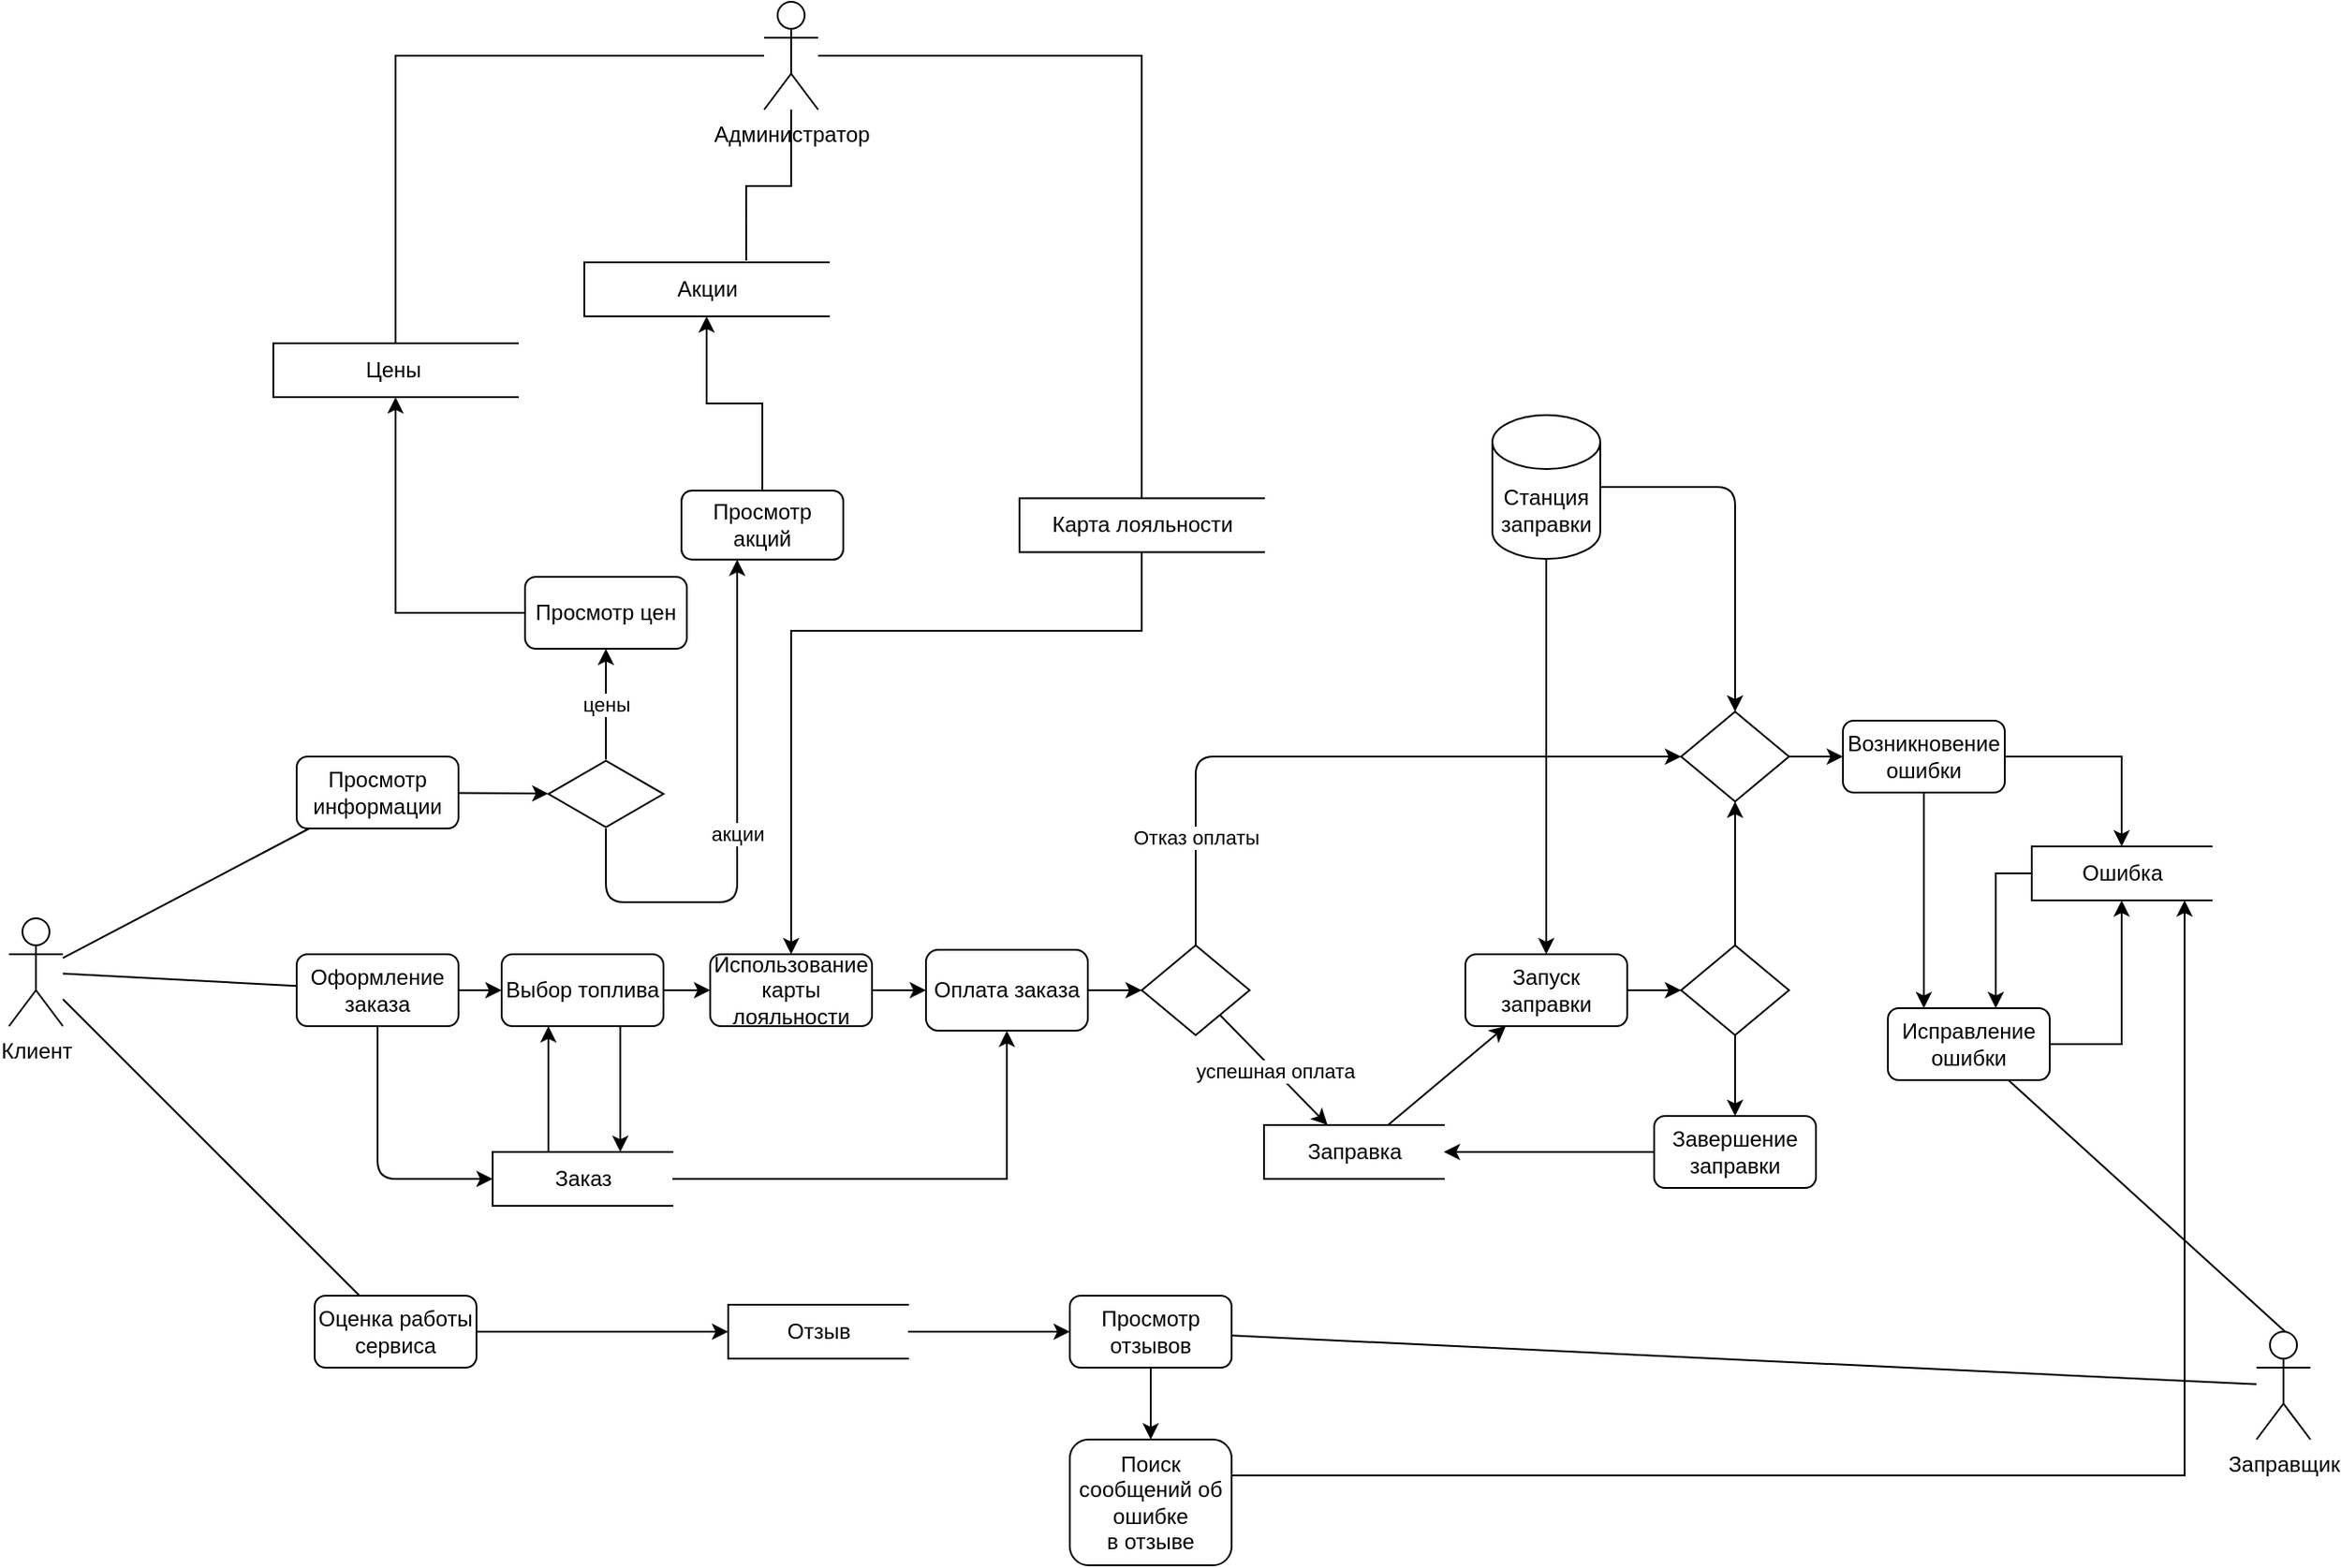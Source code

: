 <mxfile version="13.9.9" type="device"><diagram id="5GEMUtOIH0vdJ1ngVMHI" name="Страница 1"><mxGraphModel dx="852" dy="1664" grid="1" gridSize="10" guides="1" tooltips="1" connect="1" arrows="1" fold="1" page="1" pageScale="1" pageWidth="827" pageHeight="1169" math="0" shadow="0"><root><mxCell id="0"/><mxCell id="1" parent="0"/><mxCell id="qXA2Iq4RMXD0maplFMya-1" value="Клиент" style="shape=umlActor;verticalLabelPosition=bottom;verticalAlign=top;html=1;outlineConnect=0;rounded=1;" parent="1" vertex="1"><mxGeometry x="40" y="200" width="30" height="60" as="geometry"/></mxCell><mxCell id="qXA2Iq4RMXD0maplFMya-2" value="Просмотр информации" style="whiteSpace=wrap;html=1;rounded=1;" parent="1" vertex="1"><mxGeometry x="200" y="110" width="90" height="40" as="geometry"/></mxCell><mxCell id="YH_Gy40x2l6gPjEG8Hgx-11" style="edgeStyle=none;orthogonalLoop=1;jettySize=auto;html=1;" parent="1" source="qXA2Iq4RMXD0maplFMya-3" target="YH_Gy40x2l6gPjEG8Hgx-9" edge="1"><mxGeometry relative="1" as="geometry"/></mxCell><mxCell id="qXA2Iq4RMXD0maplFMya-3" value="Оценка работы сервиса" style="whiteSpace=wrap;html=1;rounded=1;" parent="1" vertex="1"><mxGeometry x="210" y="410" width="90" height="40" as="geometry"/></mxCell><mxCell id="YH_Gy40x2l6gPjEG8Hgx-16" style="edgeStyle=orthogonalEdgeStyle;orthogonalLoop=1;jettySize=auto;html=1;" parent="1" source="qXA2Iq4RMXD0maplFMya-5" target="YH_Gy40x2l6gPjEG8Hgx-15" edge="1"><mxGeometry relative="1" as="geometry"><Array as="points"><mxPoint x="245" y="345"/></Array></mxGeometry></mxCell><mxCell id="qXA2Iq4RMXD0maplFMya-5" value="Оформление заказа" style="whiteSpace=wrap;html=1;rounded=1;" parent="1" vertex="1"><mxGeometry x="200" y="220" width="90" height="40" as="geometry"/></mxCell><mxCell id="qXA2Iq4RMXD0maplFMya-8" value="" style="endArrow=none;html=1;endFill=0;" parent="1" source="qXA2Iq4RMXD0maplFMya-1" target="qXA2Iq4RMXD0maplFMya-2" edge="1"><mxGeometry width="50" height="50" relative="1" as="geometry"><mxPoint x="390" y="250" as="sourcePoint"/><mxPoint x="440" y="200" as="targetPoint"/></mxGeometry></mxCell><mxCell id="qXA2Iq4RMXD0maplFMya-9" value="" style="endArrow=none;html=1;endFill=0;" parent="1" source="qXA2Iq4RMXD0maplFMya-1" target="qXA2Iq4RMXD0maplFMya-5" edge="1"><mxGeometry width="50" height="50" relative="1" as="geometry"><mxPoint x="390" y="250" as="sourcePoint"/><mxPoint x="440" y="200" as="targetPoint"/></mxGeometry></mxCell><mxCell id="qXA2Iq4RMXD0maplFMya-10" value="" style="endArrow=none;html=1;endFill=0;" parent="1" source="qXA2Iq4RMXD0maplFMya-1" target="qXA2Iq4RMXD0maplFMya-3" edge="1"><mxGeometry width="50" height="50" relative="1" as="geometry"><mxPoint x="390" y="250" as="sourcePoint"/><mxPoint x="440" y="200" as="targetPoint"/></mxGeometry></mxCell><mxCell id="YH_Gy40x2l6gPjEG8Hgx-2" value="цены" style="edgeStyle=orthogonalEdgeStyle;orthogonalLoop=1;jettySize=auto;html=1;" parent="1" source="qXA2Iq4RMXD0maplFMya-11" target="qXA2Iq4RMXD0maplFMya-22" edge="1"><mxGeometry relative="1" as="geometry"><Array as="points"><mxPoint x="372" y="70"/></Array></mxGeometry></mxCell><mxCell id="qXA2Iq4RMXD0maplFMya-11" value="" style="html=1;whiteSpace=wrap;aspect=fixed;shape=isoRectangle;rounded=1;sketch=0;shadow=0;" parent="1" vertex="1"><mxGeometry x="340" y="111.6" width="64" height="38.4" as="geometry"/></mxCell><mxCell id="qXA2Iq4RMXD0maplFMya-18" value="" style="endArrow=classic;html=1;" parent="1" source="qXA2Iq4RMXD0maplFMya-2" target="qXA2Iq4RMXD0maplFMya-11" edge="1"><mxGeometry width="50" height="50" relative="1" as="geometry"><mxPoint x="380" y="250" as="sourcePoint"/><mxPoint x="340" y="130" as="targetPoint"/></mxGeometry></mxCell><mxCell id="YVFMrAMdtMY9H2s3KdJK-7" style="edgeStyle=orthogonalEdgeStyle;rounded=0;sketch=0;orthogonalLoop=1;jettySize=auto;html=1;shadow=0;endArrow=classic;endFill=1;" parent="1" source="qXA2Iq4RMXD0maplFMya-21" target="YVFMrAMdtMY9H2s3KdJK-6" edge="1"><mxGeometry relative="1" as="geometry"/></mxCell><mxCell id="qXA2Iq4RMXD0maplFMya-21" value="Просмотр акций" style="whiteSpace=wrap;html=1;rounded=1;" parent="1" vertex="1"><mxGeometry x="414" y="-38.0" width="90" height="38.4" as="geometry"/></mxCell><mxCell id="YVFMrAMdtMY9H2s3KdJK-4" style="edgeStyle=orthogonalEdgeStyle;rounded=0;sketch=0;orthogonalLoop=1;jettySize=auto;html=1;entryX=0.5;entryY=1;entryDx=0;entryDy=0;shadow=0;endArrow=classic;endFill=1;" parent="1" source="qXA2Iq4RMXD0maplFMya-22" target="YVFMrAMdtMY9H2s3KdJK-3" edge="1"><mxGeometry relative="1" as="geometry"/></mxCell><mxCell id="qXA2Iq4RMXD0maplFMya-22" value="Просмотр цен" style="whiteSpace=wrap;html=1;rounded=1;" parent="1" vertex="1"><mxGeometry x="327" y="10" width="90" height="40" as="geometry"/></mxCell><mxCell id="qXA2Iq4RMXD0maplFMya-23" value="акции" style="endArrow=classic;html=1;edgeStyle=orthogonalEdgeStyle;" parent="1" source="qXA2Iq4RMXD0maplFMya-11" target="qXA2Iq4RMXD0maplFMya-21" edge="1"><mxGeometry width="50" height="50" relative="1" as="geometry"><mxPoint x="380" y="260" as="sourcePoint"/><mxPoint x="430" y="210" as="targetPoint"/><Array as="points"><mxPoint x="372" y="191"/><mxPoint x="445" y="191"/></Array></mxGeometry></mxCell><mxCell id="YH_Gy40x2l6gPjEG8Hgx-20" value="успешная оплата" style="edgeStyle=none;orthogonalLoop=1;jettySize=auto;html=1;" parent="1" source="YH_Gy40x2l6gPjEG8Hgx-26" target="YH_Gy40x2l6gPjEG8Hgx-19" edge="1"><mxGeometry relative="1" as="geometry"/></mxCell><mxCell id="HxqpyIgsa3HWsWN44gle-8" style="edgeStyle=orthogonalEdgeStyle;orthogonalLoop=1;jettySize=auto;html=1;entryX=0;entryY=0.5;entryDx=0;entryDy=0;" parent="1" source="qXA2Iq4RMXD0maplFMya-26" target="YH_Gy40x2l6gPjEG8Hgx-26" edge="1"><mxGeometry relative="1" as="geometry"/></mxCell><mxCell id="qXA2Iq4RMXD0maplFMya-26" value="Оплата заказа" style="whiteSpace=wrap;html=1;rounded=1;" parent="1" vertex="1"><mxGeometry x="550" y="217.5" width="90" height="45" as="geometry"/></mxCell><mxCell id="qXA2Iq4RMXD0maplFMya-27" value="Использование карты лояльности" style="whiteSpace=wrap;html=1;rounded=1;" parent="1" vertex="1"><mxGeometry x="430" y="220" width="90" height="40" as="geometry"/></mxCell><mxCell id="YH_Gy40x2l6gPjEG8Hgx-18" style="edgeStyle=orthogonalEdgeStyle;orthogonalLoop=1;jettySize=auto;html=1;" parent="1" source="qXA2Iq4RMXD0maplFMya-28" target="YH_Gy40x2l6gPjEG8Hgx-15" edge="1"><mxGeometry relative="1" as="geometry"><Array as="points"><mxPoint x="380" y="300"/><mxPoint x="380" y="300"/></Array></mxGeometry></mxCell><mxCell id="qXA2Iq4RMXD0maplFMya-28" value="Выбор топлива" style="whiteSpace=wrap;html=1;rounded=1;" parent="1" vertex="1"><mxGeometry x="314" y="220" width="90" height="40" as="geometry"/></mxCell><mxCell id="qXA2Iq4RMXD0maplFMya-29" value="" style="endArrow=classic;html=1;" parent="1" source="qXA2Iq4RMXD0maplFMya-5" target="qXA2Iq4RMXD0maplFMya-28" edge="1"><mxGeometry width="50" height="50" relative="1" as="geometry"><mxPoint x="430" y="250" as="sourcePoint"/><mxPoint x="340" y="240" as="targetPoint"/><Array as="points"/></mxGeometry></mxCell><mxCell id="qXA2Iq4RMXD0maplFMya-30" value="" style="endArrow=classic;html=1;" parent="1" source="qXA2Iq4RMXD0maplFMya-28" target="qXA2Iq4RMXD0maplFMya-27" edge="1"><mxGeometry width="50" height="50" relative="1" as="geometry"><mxPoint x="430" y="250" as="sourcePoint"/><mxPoint x="480" y="200" as="targetPoint"/></mxGeometry></mxCell><mxCell id="qXA2Iq4RMXD0maplFMya-31" value="" style="endArrow=classic;html=1;" parent="1" source="qXA2Iq4RMXD0maplFMya-27" target="qXA2Iq4RMXD0maplFMya-26" edge="1"><mxGeometry width="50" height="50" relative="1" as="geometry"><mxPoint x="430" y="250" as="sourcePoint"/><mxPoint x="480" y="200" as="targetPoint"/></mxGeometry></mxCell><mxCell id="qXA2Iq4RMXD0maplFMya-32" value="Станция заправки" style="shape=cylinder3;whiteSpace=wrap;html=1;boundedLbl=1;backgroundOutline=1;size=15;rounded=1;" parent="1" vertex="1"><mxGeometry x="865" y="-80" width="60" height="80" as="geometry"/></mxCell><mxCell id="qXA2Iq4RMXD0maplFMya-56" style="orthogonalLoop=1;jettySize=auto;html=1;endArrow=none;endFill=0;exitX=0.75;exitY=0.1;exitDx=0;exitDy=0;exitPerimeter=0;" parent="1" source="qXA2Iq4RMXD0maplFMya-37" target="qXA2Iq4RMXD0maplFMya-55" edge="1"><mxGeometry relative="1" as="geometry"><mxPoint x="1099" y="380" as="targetPoint"/><mxPoint x="956.143" y="350" as="sourcePoint"/></mxGeometry></mxCell><mxCell id="qXA2Iq4RMXD0maplFMya-37" value="Заправщик" style="shape=umlActor;verticalLabelPosition=bottom;verticalAlign=top;html=1;outlineConnect=0;rounded=1;" parent="1" vertex="1"><mxGeometry x="1290" y="430" width="30" height="60" as="geometry"/></mxCell><mxCell id="aVIwMa8OTf0VbxXXUQ4o-15" style="edgeStyle=orthogonalEdgeStyle;rounded=1;orthogonalLoop=1;jettySize=auto;html=1;" parent="1" source="aVIwMa8OTf0VbxXXUQ4o-18" target="aVIwMa8OTf0VbxXXUQ4o-14" edge="1"><mxGeometry relative="1" as="geometry"><mxPoint x="970" y="240" as="sourcePoint"/><Array as="points"/></mxGeometry></mxCell><mxCell id="aVIwMa8OTf0VbxXXUQ4o-20" style="edgeStyle=orthogonalEdgeStyle;rounded=1;orthogonalLoop=1;jettySize=auto;html=1;" parent="1" source="qXA2Iq4RMXD0maplFMya-38" target="aVIwMa8OTf0VbxXXUQ4o-18" edge="1"><mxGeometry relative="1" as="geometry"/></mxCell><mxCell id="qXA2Iq4RMXD0maplFMya-38" value="Запуск заправки" style="whiteSpace=wrap;html=1;rounded=1;" parent="1" vertex="1"><mxGeometry x="850" y="220" width="90" height="40" as="geometry"/></mxCell><mxCell id="qXA2Iq4RMXD0maplFMya-41" value="" style="endArrow=classic;html=1;edgeStyle=orthogonalEdgeStyle;entryX=0.5;entryY=0;entryDx=0;entryDy=0;" parent="1" source="qXA2Iq4RMXD0maplFMya-32" target="qXA2Iq4RMXD0maplFMya-38" edge="1"><mxGeometry width="50" height="50" relative="1" as="geometry"><mxPoint x="850" y="10" as="sourcePoint"/><mxPoint x="789" y="220" as="targetPoint"/><Array as="points"/></mxGeometry></mxCell><mxCell id="aVIwMa8OTf0VbxXXUQ4o-1" style="edgeStyle=orthogonalEdgeStyle;rounded=0;orthogonalLoop=1;jettySize=auto;html=1;" parent="1" source="qXA2Iq4RMXD0maplFMya-43" target="YH_Gy40x2l6gPjEG8Hgx-25" edge="1"><mxGeometry relative="1" as="geometry"/></mxCell><mxCell id="qXA2Iq4RMXD0maplFMya-43" value="Возникновение ошибки" style="whiteSpace=wrap;html=1;rounded=1;" parent="1" vertex="1"><mxGeometry x="1060" y="90" width="90" height="40" as="geometry"/></mxCell><mxCell id="qXA2Iq4RMXD0maplFMya-45" value="" style="endArrow=classic;html=1;edgeStyle=orthogonalEdgeStyle;" parent="1" source="qXA2Iq4RMXD0maplFMya-32" target="aVIwMa8OTf0VbxXXUQ4o-14" edge="1"><mxGeometry width="50" height="50" relative="1" as="geometry"><mxPoint x="884" y="50" as="sourcePoint"/><mxPoint x="904" y="80" as="targetPoint"/></mxGeometry></mxCell><mxCell id="qXA2Iq4RMXD0maplFMya-49" value="" style="endArrow=classic;html=1;edgeStyle=orthogonalEdgeStyle;" parent="1" source="qXA2Iq4RMXD0maplFMya-43" target="qXA2Iq4RMXD0maplFMya-55" edge="1"><mxGeometry width="50" height="50" relative="1" as="geometry"><mxPoint x="869" y="160" as="sourcePoint"/><mxPoint x="1049" y="171.6" as="targetPoint"/><Array as="points"><mxPoint x="1105" y="220"/><mxPoint x="1105" y="220"/></Array></mxGeometry></mxCell><mxCell id="aVIwMa8OTf0VbxXXUQ4o-7" style="edgeStyle=orthogonalEdgeStyle;rounded=0;orthogonalLoop=1;jettySize=auto;html=1;" parent="1" source="qXA2Iq4RMXD0maplFMya-55" target="YH_Gy40x2l6gPjEG8Hgx-25" edge="1"><mxGeometry relative="1" as="geometry"><Array as="points"><mxPoint x="1215" y="270"/></Array></mxGeometry></mxCell><mxCell id="qXA2Iq4RMXD0maplFMya-55" value="Исправление ошибки" style="whiteSpace=wrap;html=1;rounded=1;" parent="1" vertex="1"><mxGeometry x="1085" y="250" width="90" height="40" as="geometry"/></mxCell><mxCell id="YH_Gy40x2l6gPjEG8Hgx-13" style="edgeStyle=none;orthogonalLoop=1;jettySize=auto;html=1;" parent="1" source="YH_Gy40x2l6gPjEG8Hgx-9" target="YH_Gy40x2l6gPjEG8Hgx-12" edge="1"><mxGeometry relative="1" as="geometry"/></mxCell><mxCell id="YH_Gy40x2l6gPjEG8Hgx-9" value="Отзыв" style="html=1;dashed=0;whitespace=wrap;shape=partialRectangle;right=0;rounded=1;" parent="1" vertex="1"><mxGeometry x="440" y="415" width="100" height="30" as="geometry"/></mxCell><mxCell id="aVIwMa8OTf0VbxXXUQ4o-5" style="edgeStyle=orthogonalEdgeStyle;rounded=0;orthogonalLoop=1;jettySize=auto;html=1;" parent="1" source="YH_Gy40x2l6gPjEG8Hgx-12" target="aVIwMa8OTf0VbxXXUQ4o-4" edge="1"><mxGeometry relative="1" as="geometry"/></mxCell><mxCell id="YH_Gy40x2l6gPjEG8Hgx-12" value="Просмотр отзывов" style="whiteSpace=wrap;html=1;rounded=1;" parent="1" vertex="1"><mxGeometry x="630" y="410" width="90" height="40" as="geometry"/></mxCell><mxCell id="YH_Gy40x2l6gPjEG8Hgx-14" style="orthogonalLoop=1;jettySize=auto;html=1;endArrow=none;endFill=0;" parent="1" source="qXA2Iq4RMXD0maplFMya-37" target="YH_Gy40x2l6gPjEG8Hgx-12" edge="1"><mxGeometry relative="1" as="geometry"><mxPoint x="830" y="370.909" as="sourcePoint"/><mxPoint x="750.714" y="270" as="targetPoint"/></mxGeometry></mxCell><mxCell id="YH_Gy40x2l6gPjEG8Hgx-17" style="edgeStyle=orthogonalEdgeStyle;orthogonalLoop=1;jettySize=auto;html=1;" parent="1" source="YH_Gy40x2l6gPjEG8Hgx-15" target="qXA2Iq4RMXD0maplFMya-28" edge="1"><mxGeometry relative="1" as="geometry"><Array as="points"><mxPoint x="340" y="300"/><mxPoint x="340" y="300"/></Array></mxGeometry></mxCell><mxCell id="aVIwMa8OTf0VbxXXUQ4o-11" style="edgeStyle=orthogonalEdgeStyle;rounded=0;orthogonalLoop=1;jettySize=auto;html=1;" parent="1" source="YH_Gy40x2l6gPjEG8Hgx-15" target="qXA2Iq4RMXD0maplFMya-26" edge="1"><mxGeometry relative="1" as="geometry"><Array as="points"><mxPoint x="595" y="345"/></Array></mxGeometry></mxCell><mxCell id="YH_Gy40x2l6gPjEG8Hgx-15" value="Заказ" style="html=1;dashed=0;whitespace=wrap;shape=partialRectangle;right=0;rounded=1;" parent="1" vertex="1"><mxGeometry x="309" y="330" width="100" height="30" as="geometry"/></mxCell><mxCell id="YH_Gy40x2l6gPjEG8Hgx-21" style="edgeStyle=none;orthogonalLoop=1;jettySize=auto;html=1;entryX=0.25;entryY=1;entryDx=0;entryDy=0;exitX=0.69;exitY=0;exitDx=0;exitDy=0;exitPerimeter=0;" parent="1" source="YH_Gy40x2l6gPjEG8Hgx-19" target="qXA2Iq4RMXD0maplFMya-38" edge="1"><mxGeometry relative="1" as="geometry"><mxPoint x="690" y="290" as="sourcePoint"/></mxGeometry></mxCell><mxCell id="YH_Gy40x2l6gPjEG8Hgx-19" value="Заправка" style="html=1;dashed=0;whitespace=wrap;shape=partialRectangle;right=0;rounded=1;" parent="1" vertex="1"><mxGeometry x="738" y="315" width="100" height="30" as="geometry"/></mxCell><mxCell id="aVIwMa8OTf0VbxXXUQ4o-2" style="edgeStyle=orthogonalEdgeStyle;rounded=0;orthogonalLoop=1;jettySize=auto;html=1;" parent="1" source="YH_Gy40x2l6gPjEG8Hgx-25" target="qXA2Iq4RMXD0maplFMya-55" edge="1"><mxGeometry relative="1" as="geometry"><Array as="points"><mxPoint x="1145" y="175"/></Array></mxGeometry></mxCell><mxCell id="YH_Gy40x2l6gPjEG8Hgx-25" value="Ошибка" style="html=1;dashed=0;whitespace=wrap;shape=partialRectangle;right=0;rounded=1;" parent="1" vertex="1"><mxGeometry x="1165" y="160" width="100" height="30" as="geometry"/></mxCell><mxCell id="HxqpyIgsa3HWsWN44gle-17" style="edgeStyle=orthogonalEdgeStyle;orthogonalLoop=1;jettySize=auto;html=1;" parent="1" source="YH_Gy40x2l6gPjEG8Hgx-26" target="aVIwMa8OTf0VbxXXUQ4o-14" edge="1"><mxGeometry relative="1" as="geometry"><Array as="points"><mxPoint x="700" y="110"/></Array></mxGeometry></mxCell><mxCell id="HxqpyIgsa3HWsWN44gle-18" value="Отказ оплаты" style="edgeLabel;html=1;align=center;verticalAlign=middle;resizable=0;points=[];" parent="HxqpyIgsa3HWsWN44gle-17" vertex="1" connectable="0"><mxGeometry x="-0.68" relative="1" as="geometry"><mxPoint as="offset"/></mxGeometry></mxCell><mxCell id="YH_Gy40x2l6gPjEG8Hgx-26" value="" style="shape=rhombus;html=1;dashed=0;whitespace=wrap;perimeter=rhombusPerimeter;rounded=0;" parent="1" vertex="1"><mxGeometry x="670" y="215" width="60" height="50" as="geometry"/></mxCell><mxCell id="HxqpyIgsa3HWsWN44gle-6" style="edgeStyle=orthogonalEdgeStyle;orthogonalLoop=1;jettySize=auto;html=1;exitX=0.5;exitY=1;exitDx=0;exitDy=0;" parent="1" source="qXA2Iq4RMXD0maplFMya-55" target="qXA2Iq4RMXD0maplFMya-55" edge="1"><mxGeometry relative="1" as="geometry"/></mxCell><mxCell id="aVIwMa8OTf0VbxXXUQ4o-6" style="edgeStyle=orthogonalEdgeStyle;rounded=0;orthogonalLoop=1;jettySize=auto;html=1;" parent="1" source="aVIwMa8OTf0VbxXXUQ4o-4" target="YH_Gy40x2l6gPjEG8Hgx-25" edge="1"><mxGeometry relative="1" as="geometry"><Array as="points"><mxPoint x="1250" y="510"/></Array></mxGeometry></mxCell><mxCell id="aVIwMa8OTf0VbxXXUQ4o-4" value="&lt;div&gt;Поиск сообщений об ошибке&lt;/div&gt;в отзыве" style="whiteSpace=wrap;html=1;rounded=1;" parent="1" vertex="1"><mxGeometry x="630" y="490" width="90" height="70" as="geometry"/></mxCell><mxCell id="aVIwMa8OTf0VbxXXUQ4o-10" style="edgeStyle=orthogonalEdgeStyle;rounded=0;orthogonalLoop=1;jettySize=auto;html=1;" parent="1" source="aVIwMa8OTf0VbxXXUQ4o-8" target="qXA2Iq4RMXD0maplFMya-27" edge="1"><mxGeometry relative="1" as="geometry"><Array as="points"><mxPoint x="670" y="40"/><mxPoint x="475" y="40"/></Array></mxGeometry></mxCell><mxCell id="aVIwMa8OTf0VbxXXUQ4o-8" value="Карта лояльности" style="html=1;dashed=0;whitespace=wrap;shape=partialRectangle;right=0;rounded=1;" parent="1" vertex="1"><mxGeometry x="602" y="-33.8" width="136" height="30" as="geometry"/></mxCell><mxCell id="aVIwMa8OTf0VbxXXUQ4o-16" style="edgeStyle=orthogonalEdgeStyle;rounded=0;orthogonalLoop=1;jettySize=auto;html=1;" parent="1" source="aVIwMa8OTf0VbxXXUQ4o-14" target="qXA2Iq4RMXD0maplFMya-43" edge="1"><mxGeometry relative="1" as="geometry"/></mxCell><mxCell id="aVIwMa8OTf0VbxXXUQ4o-14" value="" style="shape=rhombus;html=1;dashed=0;whitespace=wrap;perimeter=rhombusPerimeter;rounded=0;" parent="1" vertex="1"><mxGeometry x="970" y="85" width="60" height="50" as="geometry"/></mxCell><mxCell id="aVIwMa8OTf0VbxXXUQ4o-22" style="edgeStyle=orthogonalEdgeStyle;rounded=1;orthogonalLoop=1;jettySize=auto;html=1;" parent="1" source="aVIwMa8OTf0VbxXXUQ4o-17" target="YH_Gy40x2l6gPjEG8Hgx-19" edge="1"><mxGeometry relative="1" as="geometry"/></mxCell><mxCell id="aVIwMa8OTf0VbxXXUQ4o-17" value="Завершение заправки" style="whiteSpace=wrap;html=1;rounded=1;" parent="1" vertex="1"><mxGeometry x="955" y="310" width="90" height="40" as="geometry"/></mxCell><mxCell id="aVIwMa8OTf0VbxXXUQ4o-21" style="edgeStyle=orthogonalEdgeStyle;rounded=1;orthogonalLoop=1;jettySize=auto;html=1;" parent="1" source="aVIwMa8OTf0VbxXXUQ4o-18" target="aVIwMa8OTf0VbxXXUQ4o-17" edge="1"><mxGeometry relative="1" as="geometry"/></mxCell><mxCell id="aVIwMa8OTf0VbxXXUQ4o-18" value="" style="shape=rhombus;html=1;dashed=0;whitespace=wrap;perimeter=rhombusPerimeter;rounded=0;" parent="1" vertex="1"><mxGeometry x="970" y="215" width="60" height="50" as="geometry"/></mxCell><mxCell id="YVFMrAMdtMY9H2s3KdJK-2" style="edgeStyle=orthogonalEdgeStyle;rounded=0;orthogonalLoop=1;jettySize=auto;html=1;endArrow=none;endFill=0;shadow=0;sketch=0;" parent="1" source="YVFMrAMdtMY9H2s3KdJK-1" target="aVIwMa8OTf0VbxXXUQ4o-8" edge="1"><mxGeometry relative="1" as="geometry"/></mxCell><mxCell id="YVFMrAMdtMY9H2s3KdJK-9" style="edgeStyle=orthogonalEdgeStyle;rounded=0;sketch=0;orthogonalLoop=1;jettySize=auto;html=1;entryX=0.5;entryY=0;entryDx=0;entryDy=0;shadow=0;endArrow=none;endFill=0;" parent="1" source="YVFMrAMdtMY9H2s3KdJK-1" target="YVFMrAMdtMY9H2s3KdJK-3" edge="1"><mxGeometry relative="1" as="geometry"/></mxCell><mxCell id="YVFMrAMdtMY9H2s3KdJK-10" style="edgeStyle=orthogonalEdgeStyle;rounded=0;sketch=0;orthogonalLoop=1;jettySize=auto;html=1;entryX=0.662;entryY=-0.033;entryDx=0;entryDy=0;entryPerimeter=0;shadow=0;endArrow=none;endFill=0;" parent="1" source="YVFMrAMdtMY9H2s3KdJK-1" target="YVFMrAMdtMY9H2s3KdJK-6" edge="1"><mxGeometry relative="1" as="geometry"/></mxCell><mxCell id="YVFMrAMdtMY9H2s3KdJK-1" value="Администратор" style="shape=umlActor;verticalLabelPosition=bottom;verticalAlign=top;html=1;outlineConnect=0;rounded=1;" parent="1" vertex="1"><mxGeometry x="460" y="-310" width="30" height="60" as="geometry"/></mxCell><mxCell id="YVFMrAMdtMY9H2s3KdJK-3" value="Цены&amp;nbsp;" style="html=1;dashed=0;whitespace=wrap;shape=partialRectangle;right=0;rounded=1;" parent="1" vertex="1"><mxGeometry x="187" y="-120.0" width="136" height="30" as="geometry"/></mxCell><mxCell id="YVFMrAMdtMY9H2s3KdJK-6" value="Акции" style="html=1;dashed=0;whitespace=wrap;shape=partialRectangle;right=0;rounded=1;" parent="1" vertex="1"><mxGeometry x="360" y="-165" width="136" height="30" as="geometry"/></mxCell></root></mxGraphModel></diagram></mxfile>
